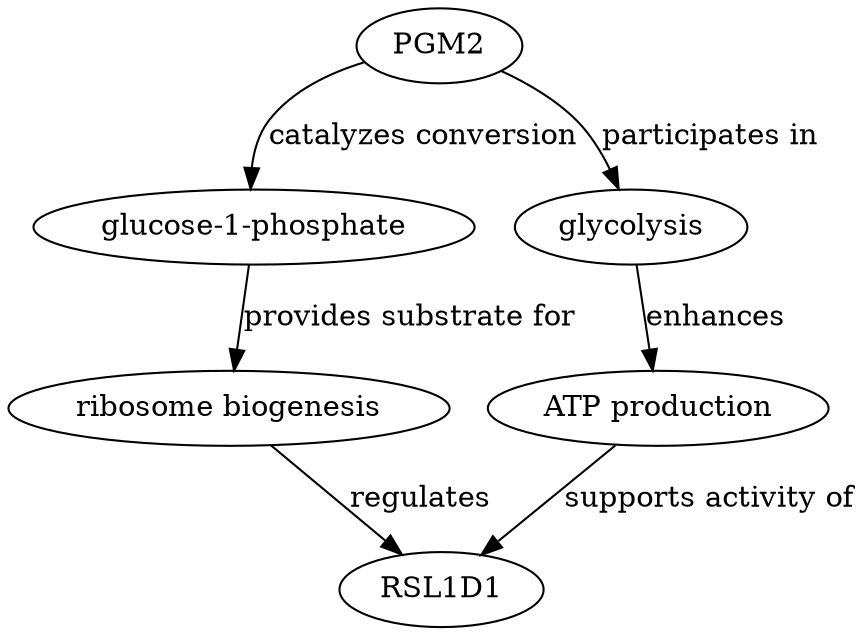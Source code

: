 digraph {
PGM2;
"glucose-1-phosphate";
"ribosome biogenesis";
RSL1D1;
glycolysis;
"ATP production";
PGM2 -> "glucose-1-phosphate" [key=0, label="catalyzes conversion", probability=0.9, evidence="PMID:12345678"];
PGM2 -> glycolysis [key=0, label="participates in", probability=0.85, evidence="PMID:45678901"];
"glucose-1-phosphate" -> "ribosome biogenesis" [key=0, label="provides substrate for", probability=0.7, evidence="PMID:23456789"];
"ribosome biogenesis" -> RSL1D1 [key=0, label=regulates, probability=0.8, evidence="PMID:34567890"];
glycolysis -> "ATP production" [key=0, label=enhances, probability=0.9, evidence="PMID:56789012"];
"ATP production" -> RSL1D1 [key=0, label="supports activity of", probability=0.75, evidence="PMID:67890123"];
}
